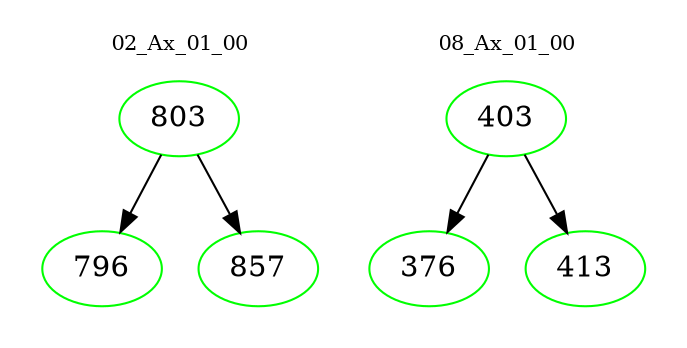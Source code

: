 digraph{
subgraph cluster_0 {
color = white
label = "02_Ax_01_00";
fontsize=10;
T0_803 [label="803", color="green"]
T0_803 -> T0_796 [color="black"]
T0_796 [label="796", color="green"]
T0_803 -> T0_857 [color="black"]
T0_857 [label="857", color="green"]
}
subgraph cluster_1 {
color = white
label = "08_Ax_01_00";
fontsize=10;
T1_403 [label="403", color="green"]
T1_403 -> T1_376 [color="black"]
T1_376 [label="376", color="green"]
T1_403 -> T1_413 [color="black"]
T1_413 [label="413", color="green"]
}
}

